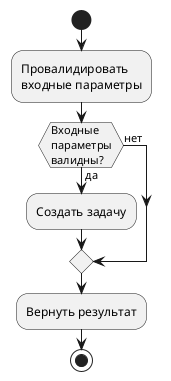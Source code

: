@startuml

start

:Провалидировать\nвходные параметры;

if (Входные\nпараметры\nвалидны?) then (да)

:Создать задачу;

else (нет)

endif

:Вернуть результат;

stop

@enduml